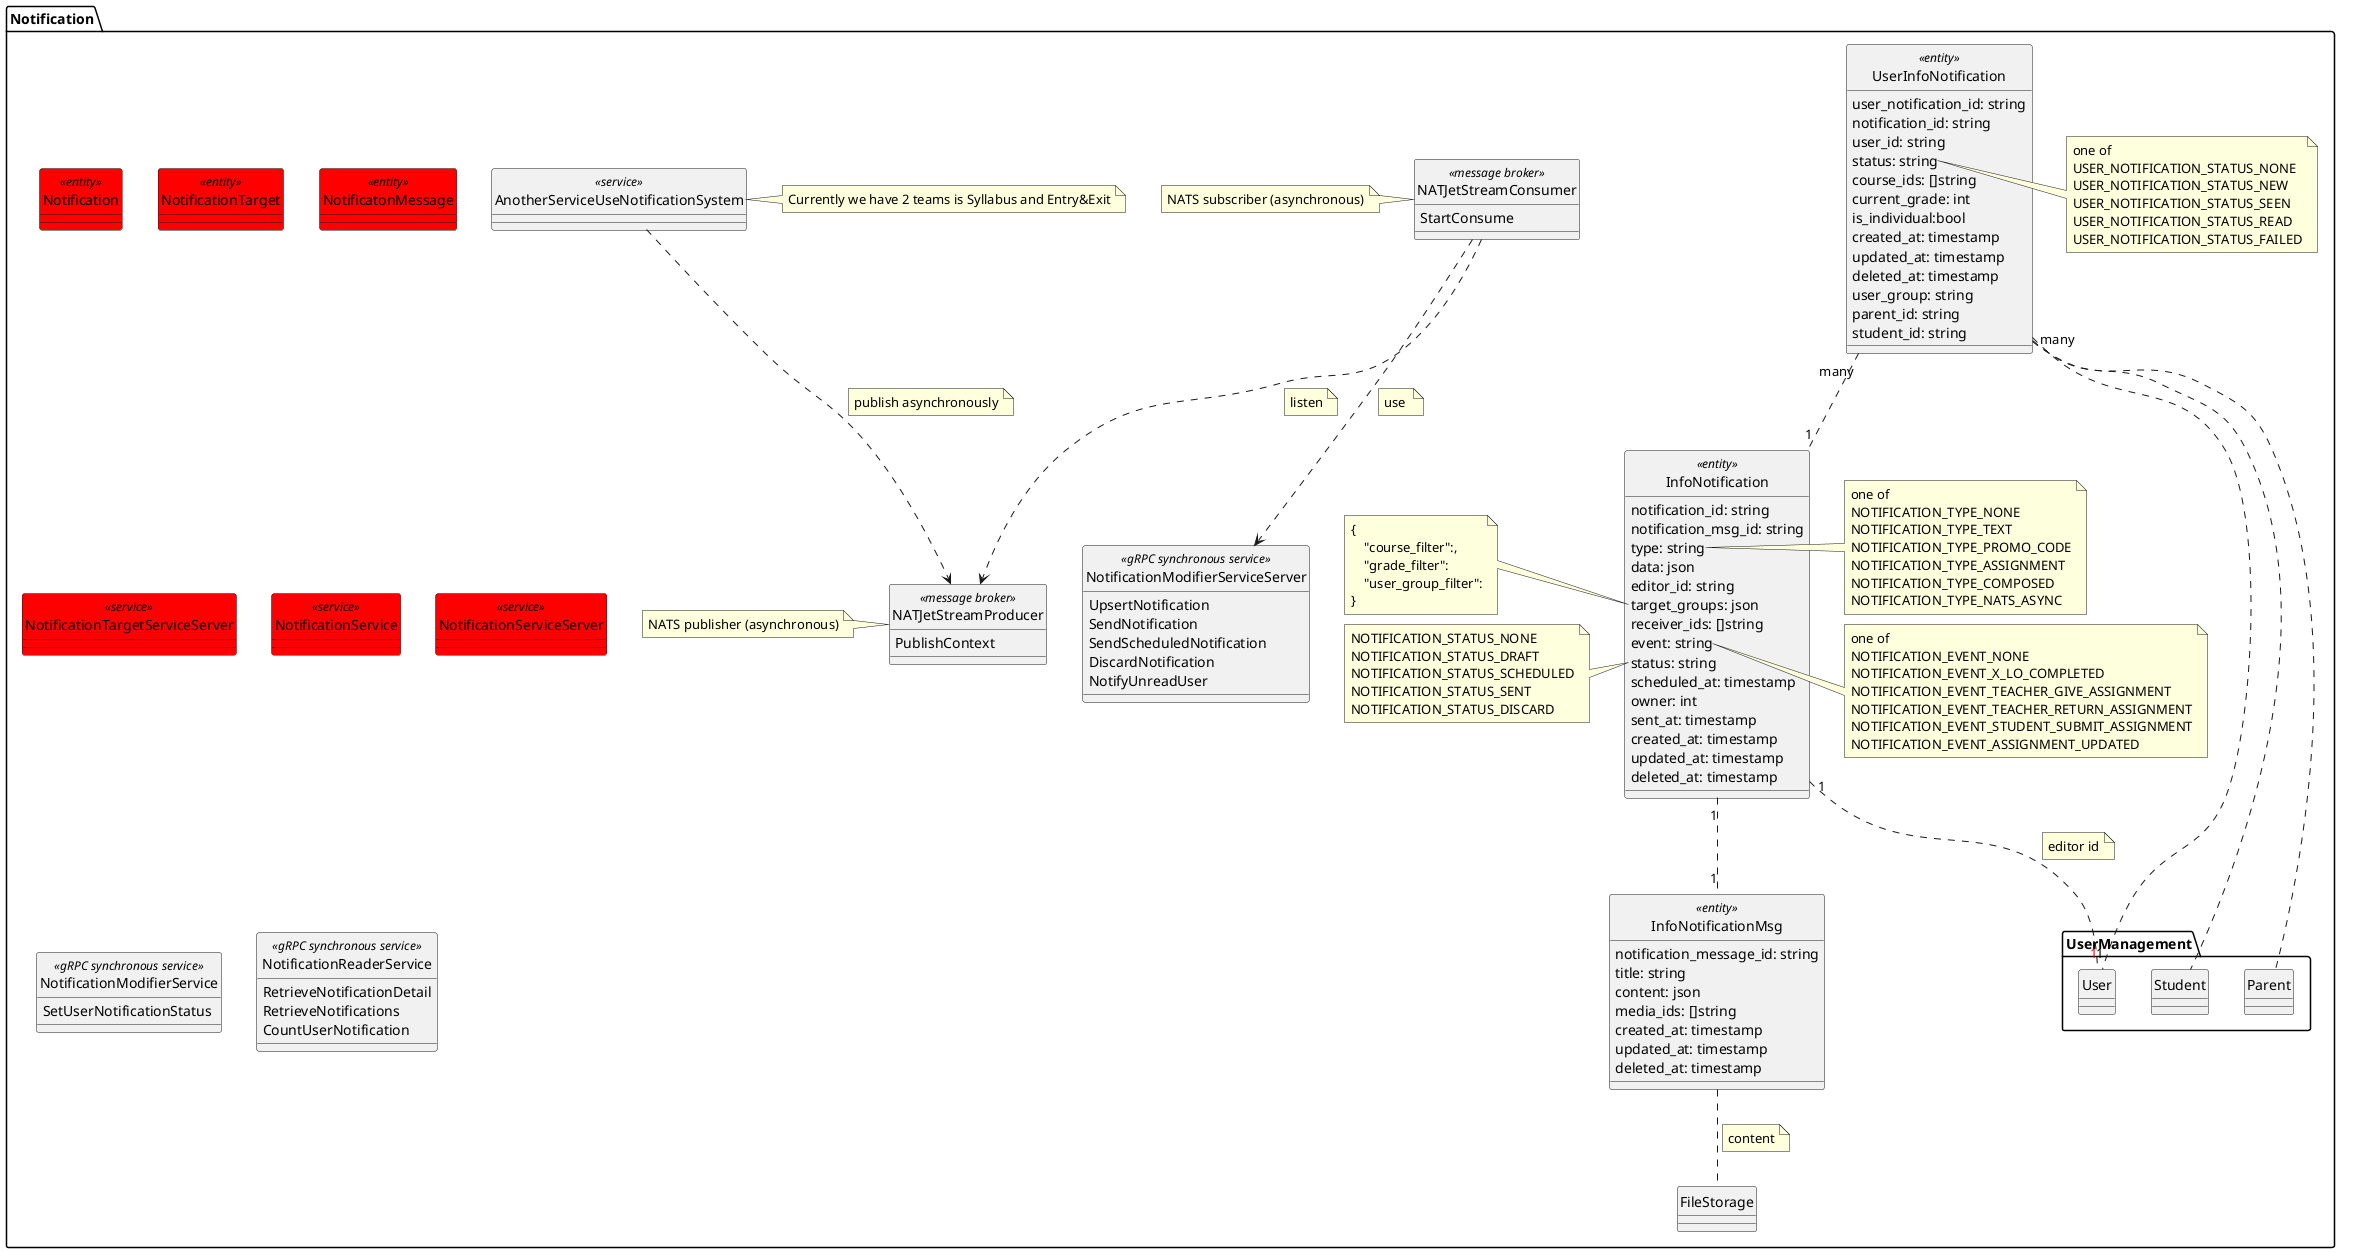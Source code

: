 
@startuml communication_simplified
hide circle

namespace Notification {
    UserInfoNotification "many" .. "1" UserManagement.User
    UserInfoNotification "many" .. "1" InfoNotification

    UserInfoNotification .. UserManagement.Student
    UserInfoNotification .. UserManagement.Parent

    InfoNotificationMsg "1" .up. "1" InfoNotification

    InfoNotification "1" .down. "<color:#red>1" UserManagement.User
    note on link
        editor id
    end note
    InfoNotificationMsg .. FileStorage
    note on link
        content
    end note

    class InfoNotificationMsg <<entity>> {
        notification_message_id: string
        title: string
        content: json
        media_ids: []string
        created_at: timestamp
        updated_at: timestamp
        deleted_at: timestamp
    }



    class UserInfoNotification <<entity>> {
        user_notification_id: string
        notification_id: string
        user_id: string
        status: string
        course_ids: []string
        current_grade: int
        is_individual:bool
        created_at: timestamp
        updated_at: timestamp
        deleted_at: timestamp
        user_group: string
        parent_id: string
        student_id: string
    }
    note right of UserInfoNotification::status
    one of
    USER_NOTIFICATION_STATUS_NONE
    USER_NOTIFICATION_STATUS_NEW
    USER_NOTIFICATION_STATUS_SEEN
    USER_NOTIFICATION_STATUS_READ
    USER_NOTIFICATION_STATUS_FAILED
    end note




    class InfoNotification<<entity>>{
        notification_id: string
        notification_msg_id: string
        type: string
        data: json
        editor_id: string
        target_groups: json
        receiver_ids: []string
        event: string
        status: string
        scheduled_at: timestamp
        owner: int
        sent_at: timestamp
        created_at: timestamp
        updated_at: timestamp
        deleted_at: timestamp
    }
    note right of InfoNotification::type
    one of
    NOTIFICATION_TYPE_NONE
    NOTIFICATION_TYPE_TEXT
    NOTIFICATION_TYPE_PROMO_CODE
    NOTIFICATION_TYPE_ASSIGNMENT
    NOTIFICATION_TYPE_COMPOSED
    NOTIFICATION_TYPE_NATS_ASYNC
    end note

    note left of InfoNotification::target_groups
    {
        "course_filter":,
        "grade_filter":
        "user_group_filter":
    }
    end note

    note right of InfoNotification::event
    one of
    NOTIFICATION_EVENT_NONE
    NOTIFICATION_EVENT_X_LO_COMPLETED
    NOTIFICATION_EVENT_TEACHER_GIVE_ASSIGNMENT
    NOTIFICATION_EVENT_TEACHER_RETURN_ASSIGNMENT
    NOTIFICATION_EVENT_STUDENT_SUBMIT_ASSIGNMENT
    NOTIFICATION_EVENT_ASSIGNMENT_UPDATED
    end note
    note left of InfoNotification::status
    NOTIFICATION_STATUS_NONE
    NOTIFICATION_STATUS_DRAFT
    NOTIFICATION_STATUS_SCHEDULED
    NOTIFICATION_STATUS_SENT
    NOTIFICATION_STATUS_DISCARD
    end note

    class Notification <<entity>> #red{
    }

    class NotificationTarget <<entity>> #red{
    }

    class NotificatonMessage <<entity>> #red{
    }

    class NotificationTargetServiceServer <<service>> #red{
    }

    class NotificationService <<service>> #red{
    }
    
    class NotificationServiceServer <<service>> #red{
    }

    class NotificationModifierServiceServer <<gRPC synchronous service>> {
        UpsertNotification
        SendNotification
        SendScheduledNotification
        DiscardNotification
        NotifyUnreadUser
    }

    class NotificationModifierService <<gRPC synchronous service>> {
        SetUserNotificationStatus
    }

   
    class NotificationReaderService <<gRPC synchronous service>> {
        RetrieveNotificationDetail
        RetrieveNotifications
        CountUserNotification
    }

    class NATJetStreamProducer <<message broker>> {
        PublishContext 
    }

    note left of NATJetStreamProducer
    NATS publisher (asynchronous)
    end note

    class NATJetStreamConsumer <<message broker>> {
        StartConsume 
    }

    note left of NATJetStreamConsumer
    NATS subscriber (asynchronous)
    end note

    class AnotherServiceUseNotificationSystem <<service>> {
    }

    note right of AnotherServiceUseNotificationSystem
    Currently we have 2 teams is Syllabus and Entry&Exit
    end note

    AnotherServiceUseNotificationSystem ..> NATJetStreamProducer
    note on link
        publish asynchronously
    end note

    NATJetStreamConsumer ..> NATJetStreamProducer
    note on link
        listen
    end note

     NATJetStreamConsumer ..> NotificationModifierServiceServer
    note on link
        use 
    end note
}

@enduml